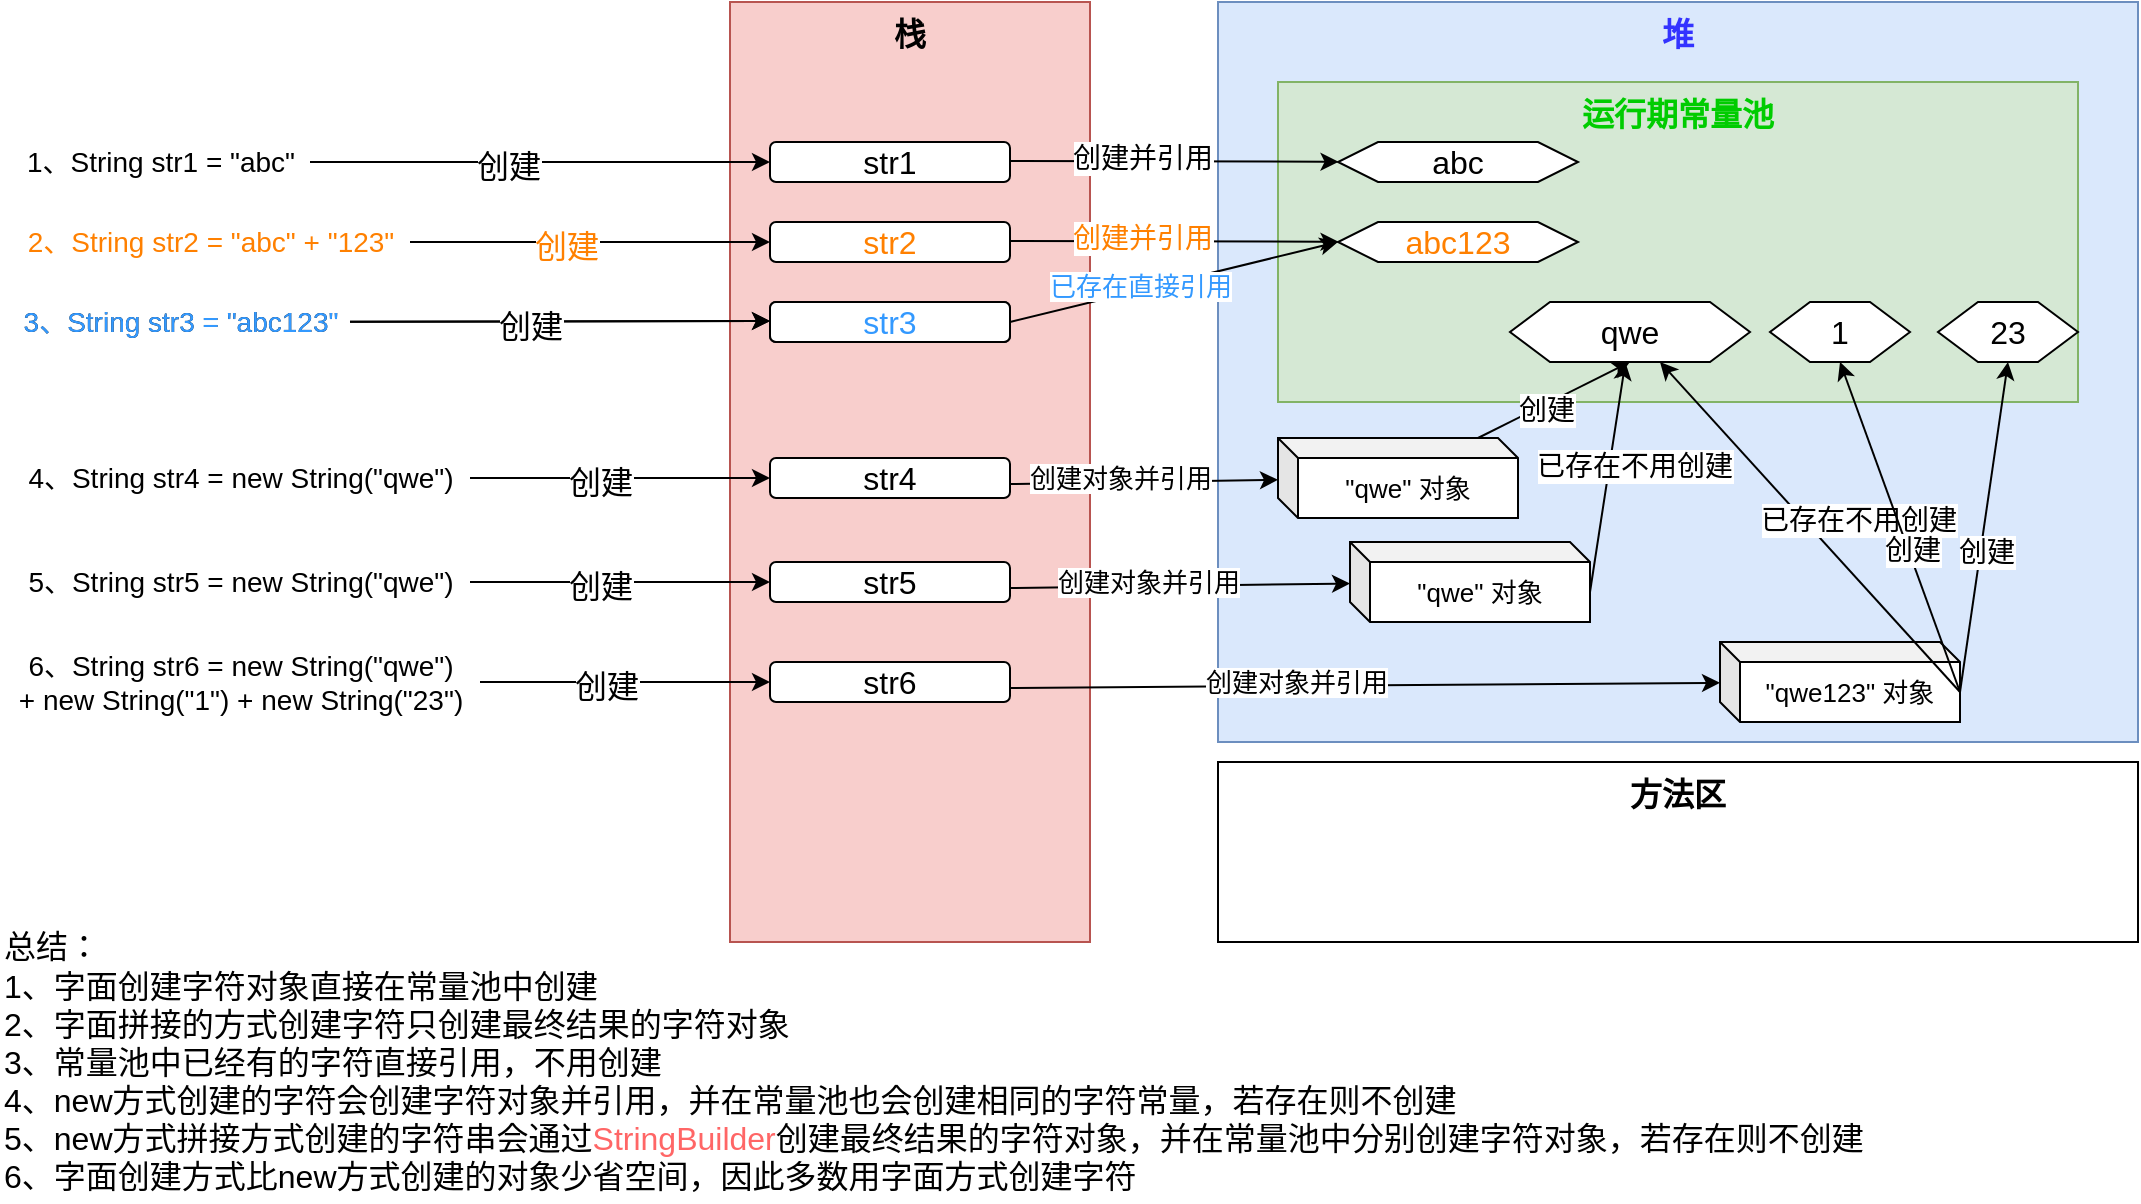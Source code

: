 <mxfile version="13.6.9" type="github">
  <diagram id="ncnsrwpVO72hItX7OUJh" name="String字符串创建">
    <mxGraphModel dx="2249" dy="762" grid="1" gridSize="10" guides="1" tooltips="1" connect="1" arrows="1" fold="1" page="1" pageScale="1" pageWidth="827" pageHeight="1169" math="0" shadow="0">
      <root>
        <mxCell id="0" />
        <mxCell id="1" parent="0" />
        <mxCell id="b4XtInaoXHlMPT_Rdzl1-1" value="栈" style="rounded=0;whiteSpace=wrap;html=1;align=center;verticalAlign=top;fontSize=16;fontStyle=1;fillColor=#f8cecc;strokeColor=#b85450;" parent="1" vertex="1">
          <mxGeometry x="-305" y="70" width="180" height="470" as="geometry" />
        </mxCell>
        <mxCell id="b4XtInaoXHlMPT_Rdzl1-2" value="&lt;font color=&quot;#3333ff&quot;&gt;堆&lt;/font&gt;" style="rounded=0;whiteSpace=wrap;html=1;align=center;verticalAlign=top;fontSize=16;fontStyle=1;fillColor=#dae8fc;strokeColor=#6c8ebf;" parent="1" vertex="1">
          <mxGeometry x="-61" y="70" width="460" height="370" as="geometry" />
        </mxCell>
        <mxCell id="b4XtInaoXHlMPT_Rdzl1-3" value="&lt;font color=&quot;#000000&quot;&gt;1、String str1 = &quot;abc&quot;&lt;/font&gt;" style="text;html=1;align=center;verticalAlign=middle;resizable=0;points=[];autosize=1;fontSize=14;fontColor=#FF3333;" parent="1" vertex="1">
          <mxGeometry x="-665" y="140" width="150" height="20" as="geometry" />
        </mxCell>
        <mxCell id="b4XtInaoXHlMPT_Rdzl1-4" value="方法区" style="rounded=0;whiteSpace=wrap;html=1;align=center;verticalAlign=top;fontSize=16;fontStyle=1" parent="1" vertex="1">
          <mxGeometry x="-61" y="450" width="460" height="90" as="geometry" />
        </mxCell>
        <mxCell id="b4XtInaoXHlMPT_Rdzl1-5" value="&lt;font color=&quot;#00cc00&quot;&gt;运行期常量池&lt;/font&gt;" style="rounded=0;whiteSpace=wrap;html=1;align=center;verticalAlign=top;fontSize=16;fontStyle=1;fillColor=#d5e8d4;strokeColor=#82b366;" parent="1" vertex="1">
          <mxGeometry x="-31" y="110" width="400" height="160" as="geometry" />
        </mxCell>
        <mxCell id="b4XtInaoXHlMPT_Rdzl1-6" value="" style="endArrow=classic;html=1;fontSize=16;" parent="1" source="b4XtInaoXHlMPT_Rdzl1-3" target="b4XtInaoXHlMPT_Rdzl1-9" edge="1">
          <mxGeometry width="50" height="50" relative="1" as="geometry">
            <mxPoint x="15" y="50" as="sourcePoint" />
            <mxPoint x="65" as="targetPoint" />
          </mxGeometry>
        </mxCell>
        <mxCell id="b4XtInaoXHlMPT_Rdzl1-11" value="创建" style="edgeLabel;html=1;align=center;verticalAlign=middle;resizable=0;points=[];fontSize=16;" parent="b4XtInaoXHlMPT_Rdzl1-6" vertex="1" connectable="0">
          <mxGeometry x="-0.141" y="-2" relative="1" as="geometry">
            <mxPoint as="offset" />
          </mxGeometry>
        </mxCell>
        <mxCell id="b4XtInaoXHlMPT_Rdzl1-9" value="str1" style="rounded=1;whiteSpace=wrap;html=1;fontSize=16;align=center;" parent="1" vertex="1">
          <mxGeometry x="-285" y="140" width="120" height="20" as="geometry" />
        </mxCell>
        <mxCell id="b4XtInaoXHlMPT_Rdzl1-12" value="&lt;font&gt;2、String str2 = &quot;abc&quot; + &quot;123&quot;&lt;/font&gt;" style="text;html=1;align=center;verticalAlign=middle;resizable=0;points=[];autosize=1;fontSize=14;fontColor=#FF8000;" parent="1" vertex="1">
          <mxGeometry x="-665" y="180" width="200" height="20" as="geometry" />
        </mxCell>
        <mxCell id="b4XtInaoXHlMPT_Rdzl1-14" value="str2" style="rounded=1;whiteSpace=wrap;html=1;fontSize=16;align=center;fontColor=#FF8000;" parent="1" vertex="1">
          <mxGeometry x="-285" y="180" width="120" height="20" as="geometry" />
        </mxCell>
        <mxCell id="b4XtInaoXHlMPT_Rdzl1-17" value="abc" style="shape=hexagon;perimeter=hexagonPerimeter2;whiteSpace=wrap;html=1;fixedSize=1;fontSize=16;fontColor=#000000;align=center;" parent="1" vertex="1">
          <mxGeometry x="-1" y="140" width="120" height="20" as="geometry" />
        </mxCell>
        <mxCell id="b4XtInaoXHlMPT_Rdzl1-18" value="abc123" style="shape=hexagon;perimeter=hexagonPerimeter2;whiteSpace=wrap;html=1;fixedSize=1;fontSize=16;align=center;fontColor=#FF8000;" parent="1" vertex="1">
          <mxGeometry x="-1" y="180" width="120" height="20" as="geometry" />
        </mxCell>
        <mxCell id="b4XtInaoXHlMPT_Rdzl1-19" value="" style="endArrow=classic;html=1;fontSize=16;entryX=0;entryY=0.5;entryDx=0;entryDy=0;fontColor=#FF8000;" parent="1" source="b4XtInaoXHlMPT_Rdzl1-12" target="b4XtInaoXHlMPT_Rdzl1-14" edge="1">
          <mxGeometry width="50" height="50" relative="1" as="geometry">
            <mxPoint x="-475" y="230" as="sourcePoint" />
            <mxPoint x="-305" y="230" as="targetPoint" />
          </mxGeometry>
        </mxCell>
        <mxCell id="b4XtInaoXHlMPT_Rdzl1-20" value="创建" style="edgeLabel;html=1;align=center;verticalAlign=middle;resizable=0;points=[];fontSize=16;fontColor=#FF8000;" parent="b4XtInaoXHlMPT_Rdzl1-19" vertex="1" connectable="0">
          <mxGeometry x="-0.141" y="-2" relative="1" as="geometry">
            <mxPoint as="offset" />
          </mxGeometry>
        </mxCell>
        <mxCell id="b4XtInaoXHlMPT_Rdzl1-23" value="&lt;font color=&quot;#000000&quot;&gt;4、String str4 = new String(&quot;qwe&quot;)&lt;/font&gt;" style="text;html=1;align=center;verticalAlign=middle;resizable=0;points=[];autosize=1;fontSize=14;fontColor=#FF3333;" parent="1" vertex="1">
          <mxGeometry x="-665" y="298" width="230" height="20" as="geometry" />
        </mxCell>
        <mxCell id="b4XtInaoXHlMPT_Rdzl1-24" value="str3" style="rounded=1;whiteSpace=wrap;html=1;fontSize=16;align=center;" parent="1" vertex="1">
          <mxGeometry x="-285" y="220" width="120" height="20" as="geometry" />
        </mxCell>
        <mxCell id="b4XtInaoXHlMPT_Rdzl1-25" value="qwe" style="shape=hexagon;perimeter=hexagonPerimeter2;whiteSpace=wrap;html=1;fixedSize=1;fontSize=16;fontColor=#000000;align=center;" parent="1" vertex="1">
          <mxGeometry x="85" y="220" width="120" height="30" as="geometry" />
        </mxCell>
        <mxCell id="b4XtInaoXHlMPT_Rdzl1-27" value="&lt;font color=&quot;#000000&quot;&gt;3、String str3 = &quot;abc123&quot;&lt;/font&gt;" style="text;html=1;align=center;verticalAlign=middle;resizable=0;points=[];autosize=1;fontSize=14;fontColor=#FF3333;" parent="1" vertex="1">
          <mxGeometry x="-665" y="220" width="170" height="20" as="geometry" />
        </mxCell>
        <mxCell id="b4XtInaoXHlMPT_Rdzl1-28" value="" style="endArrow=classic;html=1;fontSize=16;entryX=0;entryY=0.5;entryDx=0;entryDy=0;" parent="1" source="b4XtInaoXHlMPT_Rdzl1-27" edge="1">
          <mxGeometry width="50" height="50" relative="1" as="geometry">
            <mxPoint x="-460" y="229.5" as="sourcePoint" />
            <mxPoint x="-285" y="229.5" as="targetPoint" />
          </mxGeometry>
        </mxCell>
        <mxCell id="b4XtInaoXHlMPT_Rdzl1-29" value="创建" style="edgeLabel;html=1;align=center;verticalAlign=middle;resizable=0;points=[];fontSize=16;" parent="b4XtInaoXHlMPT_Rdzl1-28" vertex="1" connectable="0">
          <mxGeometry x="-0.141" y="-2" relative="1" as="geometry">
            <mxPoint as="offset" />
          </mxGeometry>
        </mxCell>
        <mxCell id="b4XtInaoXHlMPT_Rdzl1-30" value="" style="endArrow=classic;html=1;fontSize=16;entryX=0;entryY=0.5;entryDx=0;entryDy=0;exitX=1;exitY=0.5;exitDx=0;exitDy=0;fontColor=#3399FF;" parent="1" source="b4XtInaoXHlMPT_Rdzl1-24" target="b4XtInaoXHlMPT_Rdzl1-18" edge="1">
          <mxGeometry width="50" height="50" relative="1" as="geometry">
            <mxPoint x="-155" y="199.5" as="sourcePoint" />
            <mxPoint x="-25" y="200" as="targetPoint" />
          </mxGeometry>
        </mxCell>
        <mxCell id="b4XtInaoXHlMPT_Rdzl1-31" value="已存在直接引用" style="edgeLabel;html=1;align=center;verticalAlign=middle;resizable=0;points=[];fontSize=13;fontColor=#3399FF;" parent="b4XtInaoXHlMPT_Rdzl1-30" vertex="1" connectable="0">
          <mxGeometry x="-0.2" y="2" relative="1" as="geometry">
            <mxPoint as="offset" />
          </mxGeometry>
        </mxCell>
        <mxCell id="b4XtInaoXHlMPT_Rdzl1-33" value="" style="endArrow=classic;html=1;fontSize=16;fontColor=#FF3333;" parent="1" target="b4XtInaoXHlMPT_Rdzl1-17" edge="1">
          <mxGeometry width="50" height="50" relative="1" as="geometry">
            <mxPoint x="-165" y="149.5" as="sourcePoint" />
            <mxPoint x="-35" y="150" as="targetPoint" />
          </mxGeometry>
        </mxCell>
        <mxCell id="b4XtInaoXHlMPT_Rdzl1-34" value="创建并引用" style="edgeLabel;html=1;align=center;verticalAlign=middle;resizable=0;points=[];fontSize=14;fontColor=#000000;" parent="b4XtInaoXHlMPT_Rdzl1-33" vertex="1" connectable="0">
          <mxGeometry x="-0.2" y="2" relative="1" as="geometry">
            <mxPoint as="offset" />
          </mxGeometry>
        </mxCell>
        <mxCell id="b4XtInaoXHlMPT_Rdzl1-35" value="" style="endArrow=classic;html=1;fontSize=16;fontColor=#FF8000;" parent="1" target="b4XtInaoXHlMPT_Rdzl1-18" edge="1">
          <mxGeometry width="50" height="50" relative="1" as="geometry">
            <mxPoint x="-165" y="189.5" as="sourcePoint" />
            <mxPoint x="-35" y="190" as="targetPoint" />
          </mxGeometry>
        </mxCell>
        <mxCell id="b4XtInaoXHlMPT_Rdzl1-36" value="创建并引用" style="edgeLabel;html=1;align=center;verticalAlign=middle;resizable=0;points=[];fontSize=14;fontColor=#FF8000;" parent="b4XtInaoXHlMPT_Rdzl1-35" vertex="1" connectable="0">
          <mxGeometry x="-0.2" y="2" relative="1" as="geometry">
            <mxPoint as="offset" />
          </mxGeometry>
        </mxCell>
        <mxCell id="b4XtInaoXHlMPT_Rdzl1-37" value="str4" style="rounded=1;whiteSpace=wrap;html=1;fontSize=16;align=center;" parent="1" vertex="1">
          <mxGeometry x="-285" y="298" width="120" height="20" as="geometry" />
        </mxCell>
        <mxCell id="b4XtInaoXHlMPT_Rdzl1-38" value="" style="endArrow=classic;html=1;fontSize=16;" parent="1" source="b4XtInaoXHlMPT_Rdzl1-23" edge="1">
          <mxGeometry width="50" height="50" relative="1" as="geometry">
            <mxPoint x="-430" y="308.364" as="sourcePoint" />
            <mxPoint x="-285" y="308" as="targetPoint" />
          </mxGeometry>
        </mxCell>
        <mxCell id="b4XtInaoXHlMPT_Rdzl1-39" value="创建" style="edgeLabel;html=1;align=center;verticalAlign=middle;resizable=0;points=[];fontSize=16;" parent="b4XtInaoXHlMPT_Rdzl1-38" vertex="1" connectable="0">
          <mxGeometry x="-0.141" y="-2" relative="1" as="geometry">
            <mxPoint as="offset" />
          </mxGeometry>
        </mxCell>
        <mxCell id="b4XtInaoXHlMPT_Rdzl1-40" value="&quot;qwe&quot; 对象" style="shape=cube;whiteSpace=wrap;html=1;boundedLbl=1;backgroundOutline=1;darkOpacity=0.05;darkOpacity2=0.1;fontSize=13;fontColor=#000000;align=center;size=10;" parent="1" vertex="1">
          <mxGeometry x="-31" y="288" width="120" height="40" as="geometry" />
        </mxCell>
        <mxCell id="b4XtInaoXHlMPT_Rdzl1-41" value="" style="endArrow=classic;html=1;fontSize=16;fontColor=#FF3333;" parent="1" target="b4XtInaoXHlMPT_Rdzl1-40" edge="1">
          <mxGeometry width="50" height="50" relative="1" as="geometry">
            <mxPoint x="-165" y="311" as="sourcePoint" />
            <mxPoint x="-55" y="270" as="targetPoint" />
          </mxGeometry>
        </mxCell>
        <mxCell id="b4XtInaoXHlMPT_Rdzl1-42" value="创建对象并引用" style="edgeLabel;html=1;align=center;verticalAlign=middle;resizable=0;points=[];fontSize=13;fontColor=#000000;" parent="b4XtInaoXHlMPT_Rdzl1-41" vertex="1" connectable="0">
          <mxGeometry x="-0.2" y="2" relative="1" as="geometry">
            <mxPoint x="1" as="offset" />
          </mxGeometry>
        </mxCell>
        <mxCell id="b4XtInaoXHlMPT_Rdzl1-43" value="" style="endArrow=classic;html=1;fontSize=16;entryX=0.5;entryY=1;entryDx=0;entryDy=0;" parent="1" source="b4XtInaoXHlMPT_Rdzl1-40" target="b4XtInaoXHlMPT_Rdzl1-25" edge="1">
          <mxGeometry width="50" height="50" relative="1" as="geometry">
            <mxPoint x="-54" y="270" as="sourcePoint" />
            <mxPoint x="91" y="270" as="targetPoint" />
          </mxGeometry>
        </mxCell>
        <mxCell id="b4XtInaoXHlMPT_Rdzl1-44" value="创建" style="edgeLabel;html=1;align=center;verticalAlign=middle;resizable=0;points=[];fontSize=14;" parent="b4XtInaoXHlMPT_Rdzl1-43" vertex="1" connectable="0">
          <mxGeometry x="-0.141" y="-2" relative="1" as="geometry">
            <mxPoint as="offset" />
          </mxGeometry>
        </mxCell>
        <mxCell id="b4XtInaoXHlMPT_Rdzl1-45" value="&lt;font color=&quot;#000000&quot;&gt;5、String str5 = new String(&quot;qwe&quot;)&lt;/font&gt;" style="text;html=1;align=center;verticalAlign=middle;resizable=0;points=[];autosize=1;fontSize=14;fontColor=#FF3333;" parent="1" vertex="1">
          <mxGeometry x="-665" y="350" width="230" height="20" as="geometry" />
        </mxCell>
        <mxCell id="b4XtInaoXHlMPT_Rdzl1-46" value="str5" style="rounded=1;whiteSpace=wrap;html=1;fontSize=16;align=center;" parent="1" vertex="1">
          <mxGeometry x="-285" y="350" width="120" height="20" as="geometry" />
        </mxCell>
        <mxCell id="b4XtInaoXHlMPT_Rdzl1-47" value="" style="endArrow=classic;html=1;fontSize=16;" parent="1" source="b4XtInaoXHlMPT_Rdzl1-45" edge="1">
          <mxGeometry width="50" height="50" relative="1" as="geometry">
            <mxPoint x="-430" y="360.364" as="sourcePoint" />
            <mxPoint x="-285" y="360" as="targetPoint" />
          </mxGeometry>
        </mxCell>
        <mxCell id="b4XtInaoXHlMPT_Rdzl1-48" value="创建" style="edgeLabel;html=1;align=center;verticalAlign=middle;resizable=0;points=[];fontSize=16;" parent="b4XtInaoXHlMPT_Rdzl1-47" vertex="1" connectable="0">
          <mxGeometry x="-0.141" y="-2" relative="1" as="geometry">
            <mxPoint as="offset" />
          </mxGeometry>
        </mxCell>
        <mxCell id="b4XtInaoXHlMPT_Rdzl1-49" value="&quot;qwe&quot; 对象" style="shape=cube;whiteSpace=wrap;html=1;boundedLbl=1;backgroundOutline=1;darkOpacity=0.05;darkOpacity2=0.1;fontSize=13;fontColor=#000000;align=center;size=10;" parent="1" vertex="1">
          <mxGeometry x="5" y="340" width="120" height="40" as="geometry" />
        </mxCell>
        <mxCell id="b4XtInaoXHlMPT_Rdzl1-50" value="" style="endArrow=classic;html=1;fontSize=16;fontColor=#FF3333;" parent="1" target="b4XtInaoXHlMPT_Rdzl1-49" edge="1">
          <mxGeometry width="50" height="50" relative="1" as="geometry">
            <mxPoint x="-165" y="363" as="sourcePoint" />
            <mxPoint x="-55" y="322" as="targetPoint" />
          </mxGeometry>
        </mxCell>
        <mxCell id="b4XtInaoXHlMPT_Rdzl1-51" value="创建对象并引用" style="edgeLabel;html=1;align=center;verticalAlign=middle;resizable=0;points=[];fontSize=13;fontColor=#000000;" parent="b4XtInaoXHlMPT_Rdzl1-50" vertex="1" connectable="0">
          <mxGeometry x="-0.2" y="2" relative="1" as="geometry">
            <mxPoint x="1" as="offset" />
          </mxGeometry>
        </mxCell>
        <mxCell id="b4XtInaoXHlMPT_Rdzl1-52" value="" style="endArrow=classic;html=1;fontSize=16;exitX=0;exitY=0;exitDx=120;exitDy=25;exitPerimeter=0;" parent="1" source="b4XtInaoXHlMPT_Rdzl1-49" target="b4XtInaoXHlMPT_Rdzl1-25" edge="1">
          <mxGeometry width="50" height="50" relative="1" as="geometry">
            <mxPoint x="77.529" y="298" as="sourcePoint" />
            <mxPoint x="170" y="250" as="targetPoint" />
          </mxGeometry>
        </mxCell>
        <mxCell id="b4XtInaoXHlMPT_Rdzl1-53" value="已存在不用创建" style="edgeLabel;html=1;align=center;verticalAlign=middle;resizable=0;points=[];fontSize=14;" parent="b4XtInaoXHlMPT_Rdzl1-52" vertex="1" connectable="0">
          <mxGeometry x="-0.141" y="-2" relative="1" as="geometry">
            <mxPoint x="11.93" y="-14.19" as="offset" />
          </mxGeometry>
        </mxCell>
        <mxCell id="b4XtInaoXHlMPT_Rdzl1-54" value="&lt;font color=&quot;#000000&quot;&gt;6、String str6 = new String(&quot;qwe&quot;) &lt;br&gt;+&amp;nbsp;new String(&quot;1&quot;) + new String(&quot;23&quot;)&lt;/font&gt;" style="text;html=1;align=center;verticalAlign=middle;resizable=0;points=[];autosize=1;fontSize=14;fontColor=#FF3333;" parent="1" vertex="1">
          <mxGeometry x="-670" y="390" width="240" height="40" as="geometry" />
        </mxCell>
        <mxCell id="b4XtInaoXHlMPT_Rdzl1-55" value="str6" style="rounded=1;whiteSpace=wrap;html=1;fontSize=16;align=center;" parent="1" vertex="1">
          <mxGeometry x="-285" y="400" width="120" height="20" as="geometry" />
        </mxCell>
        <mxCell id="b4XtInaoXHlMPT_Rdzl1-56" value="" style="endArrow=classic;html=1;fontSize=16;" parent="1" source="b4XtInaoXHlMPT_Rdzl1-54" edge="1">
          <mxGeometry width="50" height="50" relative="1" as="geometry">
            <mxPoint x="-430" y="410.364" as="sourcePoint" />
            <mxPoint x="-285" y="410" as="targetPoint" />
          </mxGeometry>
        </mxCell>
        <mxCell id="b4XtInaoXHlMPT_Rdzl1-57" value="创建" style="edgeLabel;html=1;align=center;verticalAlign=middle;resizable=0;points=[];fontSize=16;" parent="b4XtInaoXHlMPT_Rdzl1-56" vertex="1" connectable="0">
          <mxGeometry x="-0.141" y="-2" relative="1" as="geometry">
            <mxPoint as="offset" />
          </mxGeometry>
        </mxCell>
        <mxCell id="b4XtInaoXHlMPT_Rdzl1-58" value="&quot;qwe123&quot; 对象" style="shape=cube;whiteSpace=wrap;html=1;boundedLbl=1;backgroundOutline=1;darkOpacity=0.05;darkOpacity2=0.1;fontSize=13;fontColor=#000000;align=center;size=10;" parent="1" vertex="1">
          <mxGeometry x="190" y="390" width="120" height="40" as="geometry" />
        </mxCell>
        <mxCell id="b4XtInaoXHlMPT_Rdzl1-59" value="" style="endArrow=classic;html=1;fontSize=16;fontColor=#FF3333;" parent="1" target="b4XtInaoXHlMPT_Rdzl1-58" edge="1">
          <mxGeometry width="50" height="50" relative="1" as="geometry">
            <mxPoint x="-165" y="413" as="sourcePoint" />
            <mxPoint x="-55" y="372" as="targetPoint" />
          </mxGeometry>
        </mxCell>
        <mxCell id="b4XtInaoXHlMPT_Rdzl1-60" value="创建对象并引用" style="edgeLabel;html=1;align=center;verticalAlign=middle;resizable=0;points=[];fontSize=13;fontColor=#000000;" parent="b4XtInaoXHlMPT_Rdzl1-59" vertex="1" connectable="0">
          <mxGeometry x="-0.2" y="2" relative="1" as="geometry">
            <mxPoint x="1" as="offset" />
          </mxGeometry>
        </mxCell>
        <mxCell id="b4XtInaoXHlMPT_Rdzl1-61" value="" style="endArrow=classic;html=1;fontSize=16;exitX=0;exitY=0;exitDx=120;exitDy=25;exitPerimeter=0;entryX=0.625;entryY=1;entryDx=0;entryDy=0;" parent="1" source="b4XtInaoXHlMPT_Rdzl1-58" target="b4XtInaoXHlMPT_Rdzl1-25" edge="1">
          <mxGeometry width="50" height="50" relative="1" as="geometry">
            <mxPoint x="99" y="375" as="sourcePoint" />
            <mxPoint x="150.852" y="250" as="targetPoint" />
          </mxGeometry>
        </mxCell>
        <mxCell id="b4XtInaoXHlMPT_Rdzl1-62" value="已存在不用创建" style="edgeLabel;html=1;align=center;verticalAlign=middle;resizable=0;points=[];fontSize=14;" parent="b4XtInaoXHlMPT_Rdzl1-61" vertex="1" connectable="0">
          <mxGeometry x="-0.141" y="-2" relative="1" as="geometry">
            <mxPoint x="11.93" y="-14.19" as="offset" />
          </mxGeometry>
        </mxCell>
        <mxCell id="b4XtInaoXHlMPT_Rdzl1-63" value="1" style="shape=hexagon;perimeter=hexagonPerimeter2;whiteSpace=wrap;html=1;fixedSize=1;fontSize=16;fontColor=#000000;align=center;" parent="1" vertex="1">
          <mxGeometry x="215" y="220" width="70" height="30" as="geometry" />
        </mxCell>
        <mxCell id="b4XtInaoXHlMPT_Rdzl1-64" value="23" style="shape=hexagon;perimeter=hexagonPerimeter2;whiteSpace=wrap;html=1;fixedSize=1;fontSize=16;fontColor=#000000;align=center;" parent="1" vertex="1">
          <mxGeometry x="299" y="220" width="70" height="30" as="geometry" />
        </mxCell>
        <mxCell id="b4XtInaoXHlMPT_Rdzl1-65" value="" style="endArrow=classic;html=1;fontSize=16;entryX=0.5;entryY=1;entryDx=0;entryDy=0;exitX=0;exitY=0;exitDx=120;exitDy=25;exitPerimeter=0;" parent="1" source="b4XtInaoXHlMPT_Rdzl1-58" target="b4XtInaoXHlMPT_Rdzl1-63" edge="1">
          <mxGeometry width="50" height="50" relative="1" as="geometry">
            <mxPoint x="79" y="298" as="sourcePoint" />
            <mxPoint x="155" y="260" as="targetPoint" />
          </mxGeometry>
        </mxCell>
        <mxCell id="b4XtInaoXHlMPT_Rdzl1-66" value="创建" style="edgeLabel;html=1;align=center;verticalAlign=middle;resizable=0;points=[];fontSize=14;" parent="b4XtInaoXHlMPT_Rdzl1-65" vertex="1" connectable="0">
          <mxGeometry x="-0.141" y="-2" relative="1" as="geometry">
            <mxPoint as="offset" />
          </mxGeometry>
        </mxCell>
        <mxCell id="b4XtInaoXHlMPT_Rdzl1-67" value="" style="endArrow=classic;html=1;fontSize=16;entryX=0.5;entryY=1;entryDx=0;entryDy=0;exitX=0;exitY=0;exitDx=120;exitDy=25;exitPerimeter=0;" parent="1" source="b4XtInaoXHlMPT_Rdzl1-58" target="b4XtInaoXHlMPT_Rdzl1-64" edge="1">
          <mxGeometry width="50" height="50" relative="1" as="geometry">
            <mxPoint x="99" y="425" as="sourcePoint" />
            <mxPoint x="260" y="260" as="targetPoint" />
          </mxGeometry>
        </mxCell>
        <mxCell id="b4XtInaoXHlMPT_Rdzl1-68" value="创建" style="edgeLabel;html=1;align=center;verticalAlign=middle;resizable=0;points=[];fontSize=14;" parent="b4XtInaoXHlMPT_Rdzl1-67" vertex="1" connectable="0">
          <mxGeometry x="-0.141" y="-2" relative="1" as="geometry">
            <mxPoint as="offset" />
          </mxGeometry>
        </mxCell>
        <mxCell id="b4XtInaoXHlMPT_Rdzl1-69" value="总结：&lt;br style=&quot;font-size: 16px&quot;&gt;1、字面创建字符对象直接在常量池中创建&lt;br style=&quot;font-size: 16px&quot;&gt;2、字面拼接的方式创建字符只创建最终结果的字符对象&lt;br style=&quot;font-size: 16px&quot;&gt;3、常量池中已经有的字符直接引用，不用创建&lt;br style=&quot;font-size: 16px&quot;&gt;4、new方式创建的字符会创建字符对象并引用，并在常量池也会创建相同的字符常量，若存在则不创建&lt;br style=&quot;font-size: 16px&quot;&gt;5、new方式拼接方式创建的字符串会通过&lt;font color=&quot;#ff6666&quot;&gt;StringBuilder&lt;/font&gt;创建最终结果的字符对象，并在常量池中分别创建字符对象，若存在则不创建&lt;br style=&quot;font-size: 16px&quot;&gt;6、字面创建方式比new方式创建的对象少省空间，因此多数用字面方式创建字符" style="text;html=1;align=left;verticalAlign=middle;resizable=0;points=[];autosize=1;fontSize=16;fontColor=#000000;" parent="1" vertex="1">
          <mxGeometry x="-670" y="530" width="950" height="140" as="geometry" />
        </mxCell>
        <mxCell id="b4XtInaoXHlMPT_Rdzl1-70" value="str3" style="rounded=1;whiteSpace=wrap;html=1;fontSize=16;align=center;fontColor=#3399FF;" parent="1" vertex="1">
          <mxGeometry x="-285" y="220" width="120" height="20" as="geometry" />
        </mxCell>
        <mxCell id="b4XtInaoXHlMPT_Rdzl1-71" value="&lt;font&gt;3、String str3 = &quot;abc123&quot;&lt;/font&gt;" style="text;html=1;align=center;verticalAlign=middle;resizable=0;points=[];autosize=1;fontSize=14;fontColor=#3399FF;" parent="1" vertex="1">
          <mxGeometry x="-665" y="220" width="170" height="20" as="geometry" />
        </mxCell>
        <mxCell id="b4XtInaoXHlMPT_Rdzl1-72" value="" style="endArrow=classic;html=1;fontSize=16;entryX=0;entryY=0.5;entryDx=0;entryDy=0;fontColor=#3399FF;" parent="1" source="b4XtInaoXHlMPT_Rdzl1-71" edge="1">
          <mxGeometry width="50" height="50" relative="1" as="geometry">
            <mxPoint x="-460" y="229.5" as="sourcePoint" />
            <mxPoint x="-285" y="229.5" as="targetPoint" />
          </mxGeometry>
        </mxCell>
        <mxCell id="b4XtInaoXHlMPT_Rdzl1-73" value="创建" style="edgeLabel;html=1;align=center;verticalAlign=middle;resizable=0;points=[];fontSize=16;" parent="b4XtInaoXHlMPT_Rdzl1-72" vertex="1" connectable="0">
          <mxGeometry x="-0.141" y="-2" relative="1" as="geometry">
            <mxPoint as="offset" />
          </mxGeometry>
        </mxCell>
      </root>
    </mxGraphModel>
  </diagram>
</mxfile>
